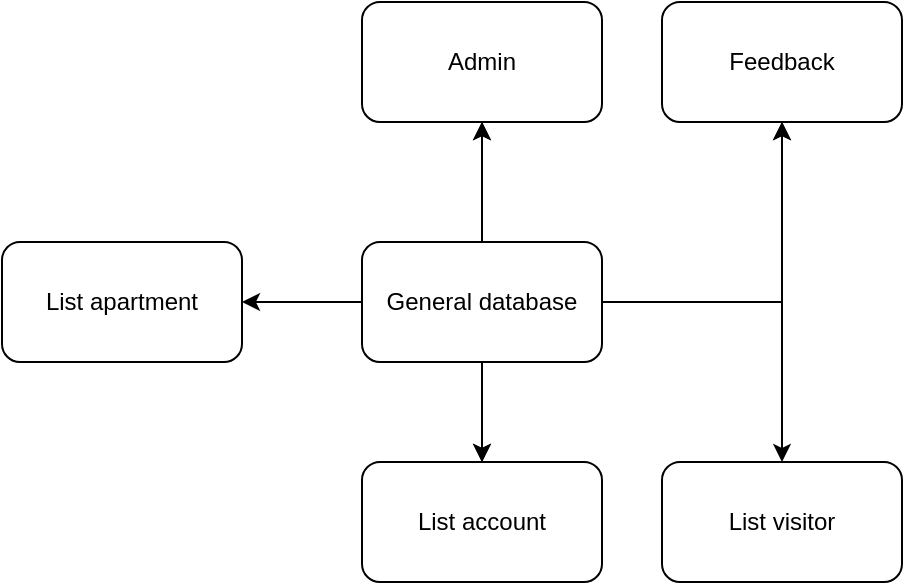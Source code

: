 <mxfile version="21.5.0" type="github">
  <diagram name="Page-1" id="w7XmscYXhw3LwadAULoy">
    <mxGraphModel dx="1050" dy="549" grid="1" gridSize="10" guides="1" tooltips="1" connect="1" arrows="1" fold="1" page="1" pageScale="1" pageWidth="850" pageHeight="1100" math="0" shadow="0">
      <root>
        <mxCell id="0" />
        <mxCell id="1" parent="0" />
        <mxCell id="dUFLzQKYMFO-1LYSAaxD-3" value="" style="edgeStyle=orthogonalEdgeStyle;rounded=0;orthogonalLoop=1;jettySize=auto;html=1;" edge="1" parent="1" source="dUFLzQKYMFO-1LYSAaxD-1" target="dUFLzQKYMFO-1LYSAaxD-2">
          <mxGeometry relative="1" as="geometry" />
        </mxCell>
        <mxCell id="dUFLzQKYMFO-1LYSAaxD-4" value="" style="edgeStyle=orthogonalEdgeStyle;rounded=0;orthogonalLoop=1;jettySize=auto;html=1;" edge="1" parent="1" source="dUFLzQKYMFO-1LYSAaxD-1" target="dUFLzQKYMFO-1LYSAaxD-2">
          <mxGeometry relative="1" as="geometry" />
        </mxCell>
        <mxCell id="dUFLzQKYMFO-1LYSAaxD-6" value="" style="edgeStyle=orthogonalEdgeStyle;rounded=0;orthogonalLoop=1;jettySize=auto;html=1;" edge="1" parent="1" source="dUFLzQKYMFO-1LYSAaxD-1" target="dUFLzQKYMFO-1LYSAaxD-5">
          <mxGeometry relative="1" as="geometry" />
        </mxCell>
        <mxCell id="dUFLzQKYMFO-1LYSAaxD-8" value="" style="edgeStyle=orthogonalEdgeStyle;rounded=0;orthogonalLoop=1;jettySize=auto;html=1;" edge="1" parent="1" source="dUFLzQKYMFO-1LYSAaxD-1" target="dUFLzQKYMFO-1LYSAaxD-7">
          <mxGeometry relative="1" as="geometry" />
        </mxCell>
        <mxCell id="dUFLzQKYMFO-1LYSAaxD-16" value="" style="edgeStyle=orthogonalEdgeStyle;rounded=0;orthogonalLoop=1;jettySize=auto;html=1;" edge="1" parent="1" source="dUFLzQKYMFO-1LYSAaxD-1" target="dUFLzQKYMFO-1LYSAaxD-15">
          <mxGeometry relative="1" as="geometry" />
        </mxCell>
        <mxCell id="dUFLzQKYMFO-1LYSAaxD-18" value="" style="edgeStyle=orthogonalEdgeStyle;rounded=0;orthogonalLoop=1;jettySize=auto;html=1;" edge="1" parent="1" source="dUFLzQKYMFO-1LYSAaxD-1" target="dUFLzQKYMFO-1LYSAaxD-7">
          <mxGeometry relative="1" as="geometry" />
        </mxCell>
        <mxCell id="dUFLzQKYMFO-1LYSAaxD-20" value="" style="edgeStyle=orthogonalEdgeStyle;rounded=0;orthogonalLoop=1;jettySize=auto;html=1;" edge="1" parent="1" source="dUFLzQKYMFO-1LYSAaxD-1" target="dUFLzQKYMFO-1LYSAaxD-5">
          <mxGeometry relative="1" as="geometry" />
        </mxCell>
        <mxCell id="dUFLzQKYMFO-1LYSAaxD-22" value="" style="edgeStyle=orthogonalEdgeStyle;rounded=0;orthogonalLoop=1;jettySize=auto;html=1;" edge="1" parent="1" source="dUFLzQKYMFO-1LYSAaxD-1" target="dUFLzQKYMFO-1LYSAaxD-21">
          <mxGeometry relative="1" as="geometry" />
        </mxCell>
        <mxCell id="dUFLzQKYMFO-1LYSAaxD-1" value="General database" style="rounded=1;whiteSpace=wrap;html=1;" vertex="1" parent="1">
          <mxGeometry x="370" y="220" width="120" height="60" as="geometry" />
        </mxCell>
        <mxCell id="dUFLzQKYMFO-1LYSAaxD-2" value="Admin" style="rounded=1;whiteSpace=wrap;html=1;" vertex="1" parent="1">
          <mxGeometry x="370" y="100" width="120" height="60" as="geometry" />
        </mxCell>
        <mxCell id="dUFLzQKYMFO-1LYSAaxD-5" value="Feedback" style="rounded=1;whiteSpace=wrap;html=1;" vertex="1" parent="1">
          <mxGeometry x="520" y="100" width="120" height="60" as="geometry" />
        </mxCell>
        <mxCell id="dUFLzQKYMFO-1LYSAaxD-7" value="List account" style="rounded=1;whiteSpace=wrap;html=1;" vertex="1" parent="1">
          <mxGeometry x="370" y="330" width="120" height="60" as="geometry" />
        </mxCell>
        <mxCell id="dUFLzQKYMFO-1LYSAaxD-15" value="List apartment" style="rounded=1;whiteSpace=wrap;html=1;" vertex="1" parent="1">
          <mxGeometry x="190" y="220" width="120" height="60" as="geometry" />
        </mxCell>
        <mxCell id="dUFLzQKYMFO-1LYSAaxD-21" value="List visitor" style="rounded=1;whiteSpace=wrap;html=1;" vertex="1" parent="1">
          <mxGeometry x="520" y="330" width="120" height="60" as="geometry" />
        </mxCell>
      </root>
    </mxGraphModel>
  </diagram>
</mxfile>
